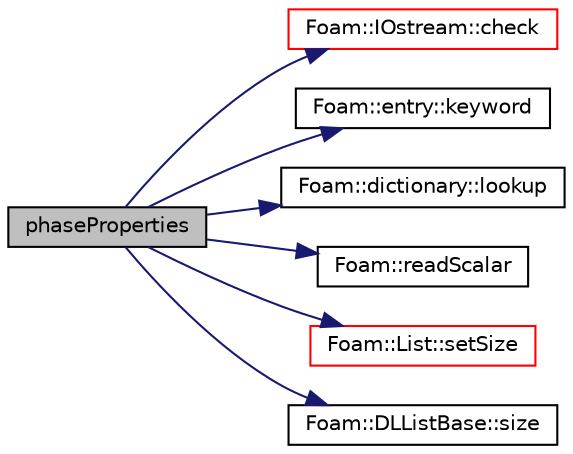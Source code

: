 digraph "phaseProperties"
{
  bgcolor="transparent";
  edge [fontname="Helvetica",fontsize="10",labelfontname="Helvetica",labelfontsize="10"];
  node [fontname="Helvetica",fontsize="10",shape=record];
  rankdir="LR";
  Node1 [label="phaseProperties",height=0.2,width=0.4,color="black", fillcolor="grey75", style="filled", fontcolor="black"];
  Node1 -> Node2 [color="midnightblue",fontsize="10",style="solid",fontname="Helvetica"];
  Node2 [label="Foam::IOstream::check",height=0.2,width=0.4,color="red",URL="$a01185.html#af85c845c01b78192c2f5302a271d153d",tooltip="Check IOstream status for given operation. "];
  Node1 -> Node3 [color="midnightblue",fontsize="10",style="solid",fontname="Helvetica"];
  Node3 [label="Foam::entry::keyword",height=0.2,width=0.4,color="black",URL="$a00660.html#ae793b54fbc2e5d1da0f1c23b908cb057",tooltip="Return keyword. "];
  Node1 -> Node4 [color="midnightblue",fontsize="10",style="solid",fontname="Helvetica"];
  Node4 [label="Foam::dictionary::lookup",height=0.2,width=0.4,color="black",URL="$a00524.html#a8baab402d653d6e789f67c57e23a5b59",tooltip="Find and return an entry data stream. "];
  Node1 -> Node5 [color="midnightblue",fontsize="10",style="solid",fontname="Helvetica"];
  Node5 [label="Foam::readScalar",height=0.2,width=0.4,color="black",URL="$a10725.html#a828d57f6d9b9806c086a3f840a147115",tooltip="Read whole of buf as a scalar. Return true if succesful. "];
  Node1 -> Node6 [color="midnightblue",fontsize="10",style="solid",fontname="Helvetica"];
  Node6 [label="Foam::List::setSize",height=0.2,width=0.4,color="red",URL="$a01364.html#aedb985ffeaf1bdbfeccc2a8730405703",tooltip="Reset size of List. "];
  Node1 -> Node7 [color="midnightblue",fontsize="10",style="solid",fontname="Helvetica"];
  Node7 [label="Foam::DLListBase::size",height=0.2,width=0.4,color="black",URL="$a00573.html#a723361dc2020160f5492e8fe2d09fa44",tooltip="Return number of elements in list. "];
}
